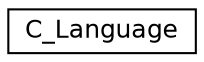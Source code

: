 digraph "Графічна ієрархія класів"
{
 // LATEX_PDF_SIZE
  edge [fontname="Helvetica",fontsize="12",labelfontname="Helvetica",labelfontsize="12"];
  node [fontname="Helvetica",fontsize="12",shape=record];
  rankdir="LR";
  Node0 [label="C_Language",height=0.2,width=0.4,color="black", fillcolor="white", style="filled",URL="$class_c___language.html",tooltip="< Оголошення класу C_Language"];
}
